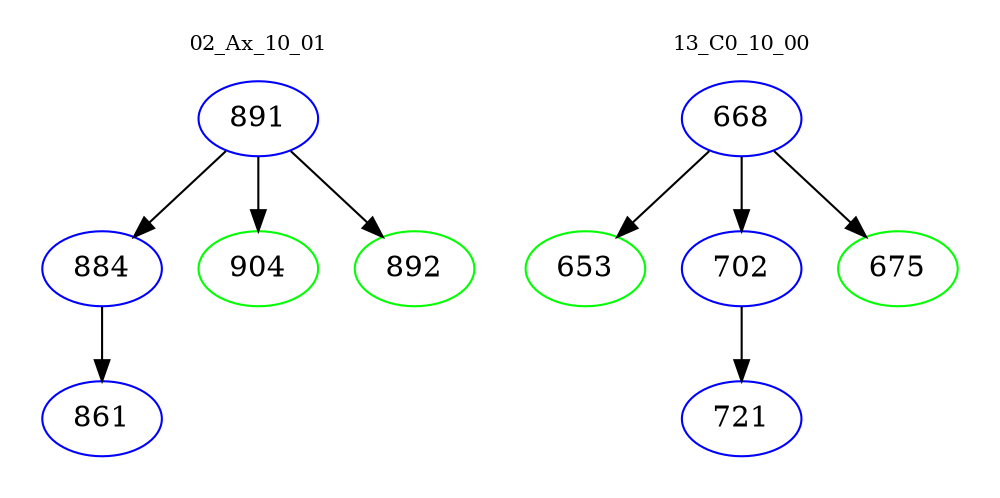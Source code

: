 digraph{
subgraph cluster_0 {
color = white
label = "02_Ax_10_01";
fontsize=10;
T0_891 [label="891", color="blue"]
T0_891 -> T0_884 [color="black"]
T0_884 [label="884", color="blue"]
T0_884 -> T0_861 [color="black"]
T0_861 [label="861", color="blue"]
T0_891 -> T0_904 [color="black"]
T0_904 [label="904", color="green"]
T0_891 -> T0_892 [color="black"]
T0_892 [label="892", color="green"]
}
subgraph cluster_1 {
color = white
label = "13_C0_10_00";
fontsize=10;
T1_668 [label="668", color="blue"]
T1_668 -> T1_653 [color="black"]
T1_653 [label="653", color="green"]
T1_668 -> T1_702 [color="black"]
T1_702 [label="702", color="blue"]
T1_702 -> T1_721 [color="black"]
T1_721 [label="721", color="blue"]
T1_668 -> T1_675 [color="black"]
T1_675 [label="675", color="green"]
}
}
